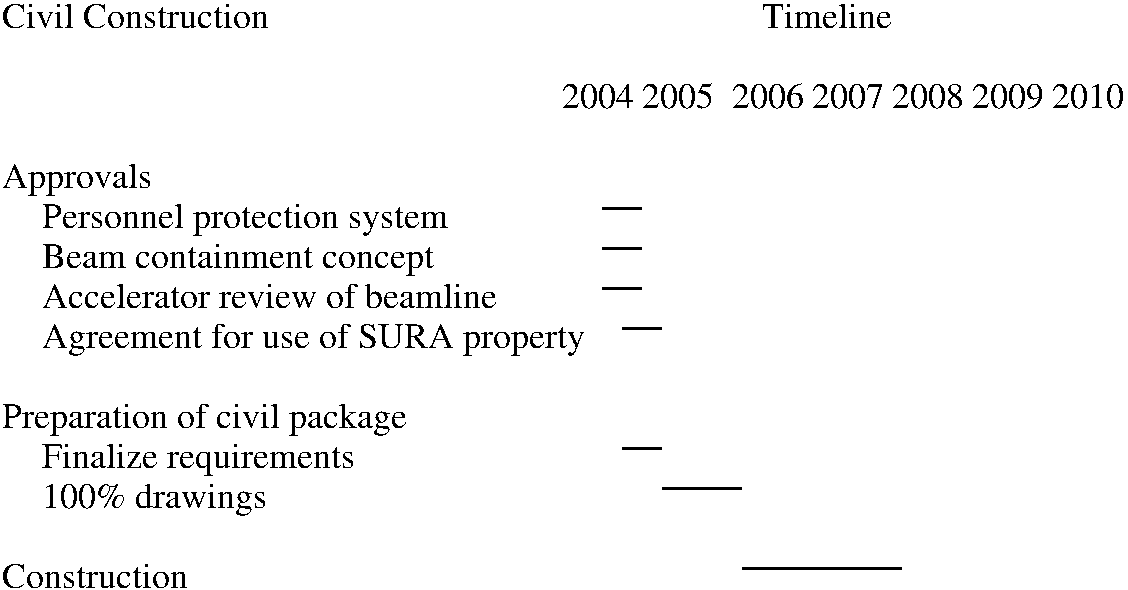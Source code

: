#FIG 3.2
Portrait
Center
Inches
Letter  
100.00
Single
-2
1200 2
6 5100 975 9375 1200
4 0 0 50 0 0 18 0.0000 4 195 540 5100 1200 2004\001
4 0 0 50 0 0 18 0.0000 4 195 540 5700 1200 2005\001
4 0 0 50 0 0 18 0.0000 4 195 540 6375 1200 2006\001
4 0 0 50 0 0 18 0.0000 4 195 540 6975 1200 2007\001
4 0 0 50 0 0 18 0.0000 4 195 540 7575 1200 2008\001
4 0 0 50 0 0 18 0.0000 4 195 540 8175 1200 2009\001
4 0 0 50 0 0 18 0.0000 4 195 540 8775 1200 2010\001
-6
2 1 0 2 0 7 50 0 -1 0.000 0 0 -1 0 0 2
	 5400 2250 5700 2250
2 1 0 2 0 7 50 0 -1 0.000 0 0 -1 0 0 2
	 5400 1950 5700 1950
2 1 0 2 0 7 50 0 -1 0.000 0 0 -1 0 0 2
	 5550 2850 5850 2850
2 1 0 2 0 7 50 0 -1 0.000 0 0 -1 0 0 2
	 5400 2550 5700 2550
2 1 0 2 0 7 50 0 -1 0.000 0 0 -1 0 0 2
	 5850 4050 6450 4050
2 1 0 2 0 7 50 0 -1 0.000 0 0 -1 0 0 2
	 5550 3750 5850 3750
2 1 0 2 0 7 50 0 -1 0.000 0 0 -1 0 0 2
	 6450 4650 7650 4650
4 0 0 50 0 0 18 0.0000 4 195 2070 900 600 Civil Construction\001
4 0 0 50 0 0 18 0.0000 4 255 1170 900 1800 Approvals\001
4 0 0 50 0 0 18 0.0000 4 255 3150 1200 2100 Personnel protection system\001
4 0 0 50 0 0 18 0.0000 4 255 3060 1200 2400 Beam containment concept\001
4 0 0 50 0 0 18 0.0000 4 195 1020 6600 600 Timeline\001
4 0 0 50 0 0 18 0.0000 4 255 4185 1200 3000 Agreement for use of SURA property\001
4 0 0 50 0 0 18 0.0000 4 195 3495 1200 2700 Accelerator review of beamline\001
4 0 0 50 0 0 18 0.0000 4 255 3060 900 3600 Preparation of civil package\001
4 0 0 50 0 0 18 0.0000 4 255 2445 1200 3900 Finalize requirements\001
4 0 0 50 0 0 18 0.0000 4 255 1680 1200 4200 100% drawings\001
4 0 0 50 0 0 18 0.0000 4 195 1470 900 4800 Construction\001
